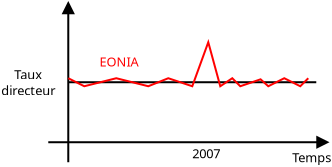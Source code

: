 <?xml version="1.0" encoding="UTF-8"?>
<dia:diagram xmlns:dia="http://www.lysator.liu.se/~alla/dia/">
  <dia:layer name="Arrière-plan" visible="true" active="true">
    <dia:object type="Standard - Line" version="0" id="O0">
      <dia:attribute name="obj_pos">
        <dia:point val="26,18"/>
      </dia:attribute>
      <dia:attribute name="obj_bb">
        <dia:rectangle val="25.669,9.888;26.331,18.05"/>
      </dia:attribute>
      <dia:attribute name="conn_endpoints">
        <dia:point val="26,18"/>
        <dia:point val="26,10"/>
      </dia:attribute>
      <dia:attribute name="numcp">
        <dia:int val="1"/>
      </dia:attribute>
      <dia:attribute name="end_arrow">
        <dia:enum val="3"/>
      </dia:attribute>
      <dia:attribute name="end_arrow_length">
        <dia:real val="0.5"/>
      </dia:attribute>
      <dia:attribute name="end_arrow_width">
        <dia:real val="0.5"/>
      </dia:attribute>
    </dia:object>
    <dia:object type="Standard - Line" version="0" id="O1">
      <dia:attribute name="obj_pos">
        <dia:point val="25,17"/>
      </dia:attribute>
      <dia:attribute name="obj_bb">
        <dia:rectangle val="24.95,16.669;39.112,17.331"/>
      </dia:attribute>
      <dia:attribute name="conn_endpoints">
        <dia:point val="25,17"/>
        <dia:point val="39,17"/>
      </dia:attribute>
      <dia:attribute name="numcp">
        <dia:int val="1"/>
      </dia:attribute>
      <dia:attribute name="end_arrow">
        <dia:enum val="3"/>
      </dia:attribute>
      <dia:attribute name="end_arrow_length">
        <dia:real val="0.5"/>
      </dia:attribute>
      <dia:attribute name="end_arrow_width">
        <dia:real val="0.5"/>
      </dia:attribute>
    </dia:object>
    <dia:object type="Standard - Text" version="1" id="O2">
      <dia:attribute name="obj_pos">
        <dia:point val="24,14"/>
      </dia:attribute>
      <dia:attribute name="obj_bb">
        <dia:rectangle val="22.546,13.227;25.454,14.773"/>
      </dia:attribute>
      <dia:attribute name="text">
        <dia:composite type="text">
          <dia:attribute name="string">
            <dia:string>#Taux
directeur#</dia:string>
          </dia:attribute>
          <dia:attribute name="font">
            <dia:font family="sans" style="0" name="Helvetica"/>
          </dia:attribute>
          <dia:attribute name="height">
            <dia:real val="0.8"/>
          </dia:attribute>
          <dia:attribute name="pos">
            <dia:point val="24,13.822"/>
          </dia:attribute>
          <dia:attribute name="color">
            <dia:color val="#000000"/>
          </dia:attribute>
          <dia:attribute name="alignment">
            <dia:enum val="1"/>
          </dia:attribute>
        </dia:composite>
      </dia:attribute>
      <dia:attribute name="valign">
        <dia:enum val="2"/>
      </dia:attribute>
    </dia:object>
    <dia:object type="Standard - Line" version="0" id="O3">
      <dia:attribute name="obj_pos">
        <dia:point val="26,14"/>
      </dia:attribute>
      <dia:attribute name="obj_bb">
        <dia:rectangle val="25.95,13.95;38.45,14.05"/>
      </dia:attribute>
      <dia:attribute name="conn_endpoints">
        <dia:point val="26,14"/>
        <dia:point val="38.4,14"/>
      </dia:attribute>
      <dia:attribute name="numcp">
        <dia:int val="1"/>
      </dia:attribute>
      <dia:connections>
        <dia:connection handle="0" to="O0" connection="0"/>
      </dia:connections>
    </dia:object>
    <dia:object type="Standard - Text" version="1" id="O4">
      <dia:attribute name="obj_pos">
        <dia:point val="37.2,18"/>
      </dia:attribute>
      <dia:attribute name="obj_bb">
        <dia:rectangle val="37.2,17.405;39.347,18.15"/>
      </dia:attribute>
      <dia:attribute name="text">
        <dia:composite type="text">
          <dia:attribute name="string">
            <dia:string>#Temps#</dia:string>
          </dia:attribute>
          <dia:attribute name="font">
            <dia:font family="sans" style="0" name="Helvetica"/>
          </dia:attribute>
          <dia:attribute name="height">
            <dia:real val="0.8"/>
          </dia:attribute>
          <dia:attribute name="pos">
            <dia:point val="37.2,18"/>
          </dia:attribute>
          <dia:attribute name="color">
            <dia:color val="#000000"/>
          </dia:attribute>
          <dia:attribute name="alignment">
            <dia:enum val="0"/>
          </dia:attribute>
        </dia:composite>
      </dia:attribute>
      <dia:attribute name="valign">
        <dia:enum val="3"/>
      </dia:attribute>
    </dia:object>
    <dia:object type="Standard - PolyLine" version="0" id="O5">
      <dia:attribute name="obj_pos">
        <dia:point val="26,13.8"/>
      </dia:attribute>
      <dia:attribute name="obj_bb">
        <dia:rectangle val="25.933,11.835;38.071,14.28"/>
      </dia:attribute>
      <dia:attribute name="poly_points">
        <dia:point val="26,13.8"/>
        <dia:point val="26.8,14.2"/>
        <dia:point val="28.4,13.8"/>
        <dia:point val="30,14.2"/>
        <dia:point val="31,13.8"/>
        <dia:point val="32.2,14.2"/>
        <dia:point val="33,12"/>
        <dia:point val="33.6,14.2"/>
        <dia:point val="34.2,13.8"/>
        <dia:point val="34.6,14.2"/>
        <dia:point val="35.615,13.854"/>
        <dia:point val="36,14.2"/>
        <dia:point val="36.8,13.8"/>
        <dia:point val="37.6,14.2"/>
        <dia:point val="38,13.8"/>
      </dia:attribute>
      <dia:attribute name="line_color">
        <dia:color val="#ff0000"/>
      </dia:attribute>
    </dia:object>
    <dia:object type="Standard - Text" version="1" id="O6">
      <dia:attribute name="obj_pos">
        <dia:point val="32.2,17.8"/>
      </dia:attribute>
      <dia:attribute name="obj_bb">
        <dia:rectangle val="32.2,17.205;33.83,17.95"/>
      </dia:attribute>
      <dia:attribute name="text">
        <dia:composite type="text">
          <dia:attribute name="string">
            <dia:string>#2007#</dia:string>
          </dia:attribute>
          <dia:attribute name="font">
            <dia:font family="sans" style="0" name="Helvetica"/>
          </dia:attribute>
          <dia:attribute name="height">
            <dia:real val="0.8"/>
          </dia:attribute>
          <dia:attribute name="pos">
            <dia:point val="32.2,17.8"/>
          </dia:attribute>
          <dia:attribute name="color">
            <dia:color val="#000000"/>
          </dia:attribute>
          <dia:attribute name="alignment">
            <dia:enum val="0"/>
          </dia:attribute>
        </dia:composite>
      </dia:attribute>
      <dia:attribute name="valign">
        <dia:enum val="3"/>
      </dia:attribute>
    </dia:object>
    <dia:object type="Standard - Text" version="1" id="O7">
      <dia:attribute name="obj_pos">
        <dia:point val="27.563,13.209"/>
      </dia:attribute>
      <dia:attribute name="obj_bb">
        <dia:rectangle val="27.563,12.614;29.58,13.359"/>
      </dia:attribute>
      <dia:attribute name="text">
        <dia:composite type="text">
          <dia:attribute name="string">
            <dia:string>#EONIA#</dia:string>
          </dia:attribute>
          <dia:attribute name="font">
            <dia:font family="sans" style="0" name="Helvetica"/>
          </dia:attribute>
          <dia:attribute name="height">
            <dia:real val="0.8"/>
          </dia:attribute>
          <dia:attribute name="pos">
            <dia:point val="27.563,13.209"/>
          </dia:attribute>
          <dia:attribute name="color">
            <dia:color val="#ff0000"/>
          </dia:attribute>
          <dia:attribute name="alignment">
            <dia:enum val="0"/>
          </dia:attribute>
        </dia:composite>
      </dia:attribute>
      <dia:attribute name="valign">
        <dia:enum val="3"/>
      </dia:attribute>
    </dia:object>
  </dia:layer>
</dia:diagram>

